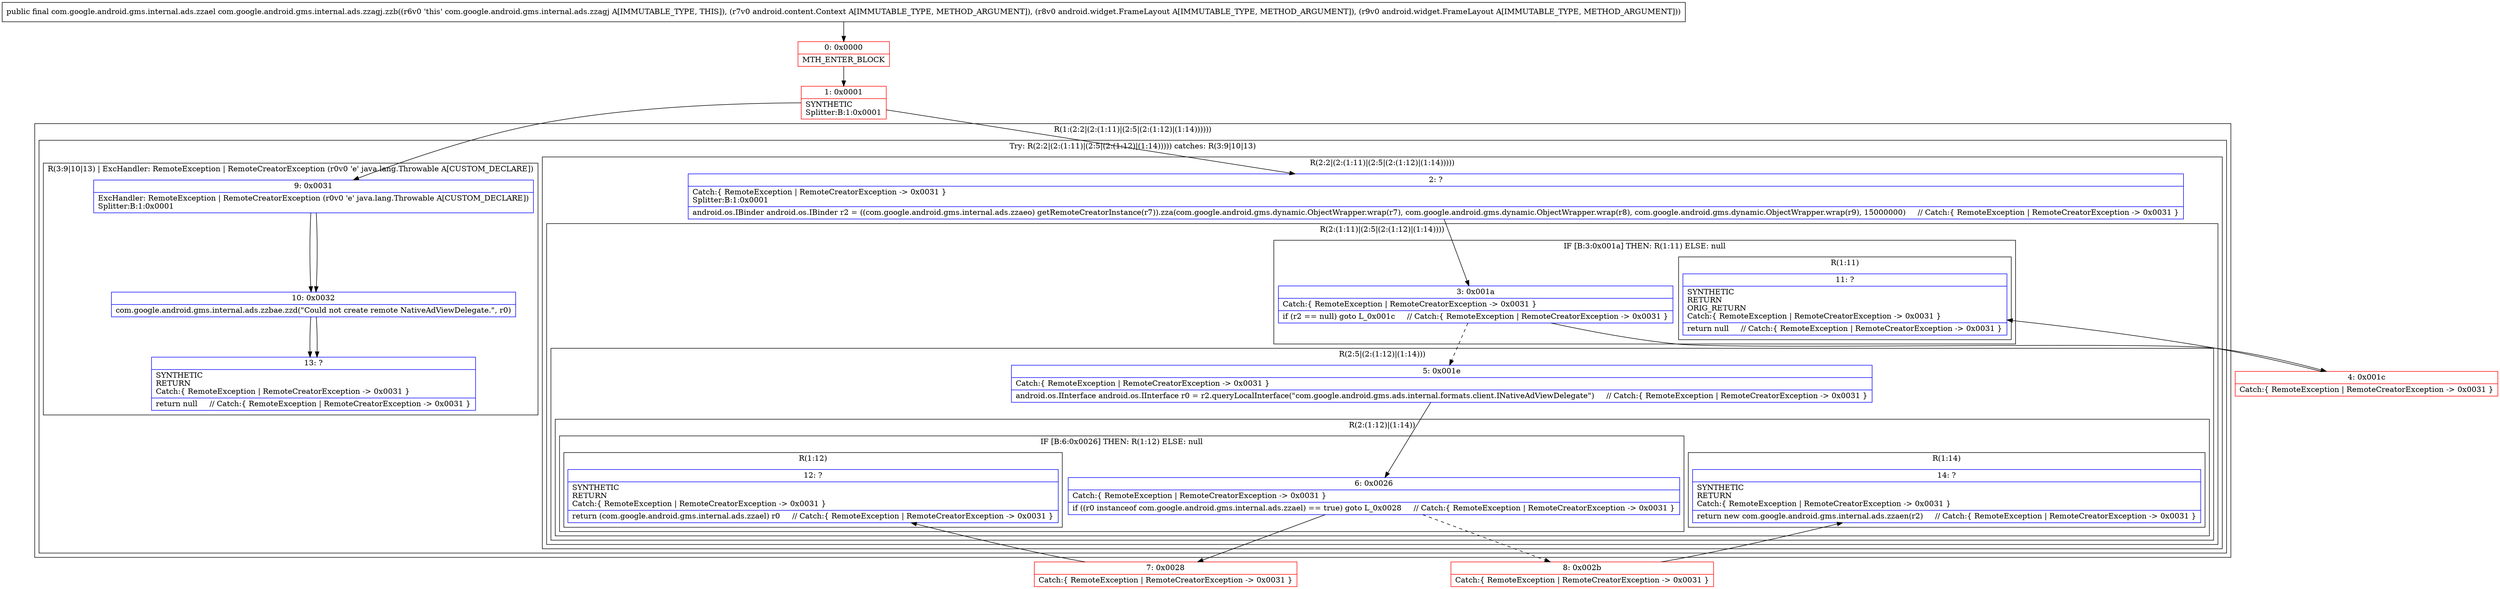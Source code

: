 digraph "CFG forcom.google.android.gms.internal.ads.zzagj.zzb(Landroid\/content\/Context;Landroid\/widget\/FrameLayout;Landroid\/widget\/FrameLayout;)Lcom\/google\/android\/gms\/internal\/ads\/zzael;" {
subgraph cluster_Region_1919611300 {
label = "R(1:(2:2|(2:(1:11)|(2:5|(2:(1:12)|(1:14))))))";
node [shape=record,color=blue];
subgraph cluster_TryCatchRegion_552144229 {
label = "Try: R(2:2|(2:(1:11)|(2:5|(2:(1:12)|(1:14))))) catches: R(3:9|10|13)";
node [shape=record,color=blue];
subgraph cluster_Region_1489460364 {
label = "R(2:2|(2:(1:11)|(2:5|(2:(1:12)|(1:14)))))";
node [shape=record,color=blue];
Node_2 [shape=record,label="{2\:\ ?|Catch:\{ RemoteException \| RemoteCreatorException \-\> 0x0031 \}\lSplitter:B:1:0x0001\l|android.os.IBinder android.os.IBinder r2 = ((com.google.android.gms.internal.ads.zzaeo) getRemoteCreatorInstance(r7)).zza(com.google.android.gms.dynamic.ObjectWrapper.wrap(r7), com.google.android.gms.dynamic.ObjectWrapper.wrap(r8), com.google.android.gms.dynamic.ObjectWrapper.wrap(r9), 15000000)     \/\/ Catch:\{ RemoteException \| RemoteCreatorException \-\> 0x0031 \}\l}"];
subgraph cluster_Region_1345070283 {
label = "R(2:(1:11)|(2:5|(2:(1:12)|(1:14))))";
node [shape=record,color=blue];
subgraph cluster_IfRegion_1959833940 {
label = "IF [B:3:0x001a] THEN: R(1:11) ELSE: null";
node [shape=record,color=blue];
Node_3 [shape=record,label="{3\:\ 0x001a|Catch:\{ RemoteException \| RemoteCreatorException \-\> 0x0031 \}\l|if (r2 == null) goto L_0x001c     \/\/ Catch:\{ RemoteException \| RemoteCreatorException \-\> 0x0031 \}\l}"];
subgraph cluster_Region_1615417791 {
label = "R(1:11)";
node [shape=record,color=blue];
Node_11 [shape=record,label="{11\:\ ?|SYNTHETIC\lRETURN\lORIG_RETURN\lCatch:\{ RemoteException \| RemoteCreatorException \-\> 0x0031 \}\l|return null     \/\/ Catch:\{ RemoteException \| RemoteCreatorException \-\> 0x0031 \}\l}"];
}
}
subgraph cluster_Region_1901066849 {
label = "R(2:5|(2:(1:12)|(1:14)))";
node [shape=record,color=blue];
Node_5 [shape=record,label="{5\:\ 0x001e|Catch:\{ RemoteException \| RemoteCreatorException \-\> 0x0031 \}\l|android.os.IInterface android.os.IInterface r0 = r2.queryLocalInterface(\"com.google.android.gms.ads.internal.formats.client.INativeAdViewDelegate\")     \/\/ Catch:\{ RemoteException \| RemoteCreatorException \-\> 0x0031 \}\l}"];
subgraph cluster_Region_1166764995 {
label = "R(2:(1:12)|(1:14))";
node [shape=record,color=blue];
subgraph cluster_IfRegion_470753852 {
label = "IF [B:6:0x0026] THEN: R(1:12) ELSE: null";
node [shape=record,color=blue];
Node_6 [shape=record,label="{6\:\ 0x0026|Catch:\{ RemoteException \| RemoteCreatorException \-\> 0x0031 \}\l|if ((r0 instanceof com.google.android.gms.internal.ads.zzael) == true) goto L_0x0028     \/\/ Catch:\{ RemoteException \| RemoteCreatorException \-\> 0x0031 \}\l}"];
subgraph cluster_Region_1839495928 {
label = "R(1:12)";
node [shape=record,color=blue];
Node_12 [shape=record,label="{12\:\ ?|SYNTHETIC\lRETURN\lCatch:\{ RemoteException \| RemoteCreatorException \-\> 0x0031 \}\l|return (com.google.android.gms.internal.ads.zzael) r0     \/\/ Catch:\{ RemoteException \| RemoteCreatorException \-\> 0x0031 \}\l}"];
}
}
subgraph cluster_Region_2119049797 {
label = "R(1:14)";
node [shape=record,color=blue];
Node_14 [shape=record,label="{14\:\ ?|SYNTHETIC\lRETURN\lCatch:\{ RemoteException \| RemoteCreatorException \-\> 0x0031 \}\l|return new com.google.android.gms.internal.ads.zzaen(r2)     \/\/ Catch:\{ RemoteException \| RemoteCreatorException \-\> 0x0031 \}\l}"];
}
}
}
}
}
subgraph cluster_Region_769770546 {
label = "R(3:9|10|13) | ExcHandler: RemoteException \| RemoteCreatorException (r0v0 'e' java.lang.Throwable A[CUSTOM_DECLARE])\l";
node [shape=record,color=blue];
Node_9 [shape=record,label="{9\:\ 0x0031|ExcHandler: RemoteException \| RemoteCreatorException (r0v0 'e' java.lang.Throwable A[CUSTOM_DECLARE])\lSplitter:B:1:0x0001\l}"];
Node_10 [shape=record,label="{10\:\ 0x0032|com.google.android.gms.internal.ads.zzbae.zzd(\"Could not create remote NativeAdViewDelegate.\", r0)\l}"];
Node_13 [shape=record,label="{13\:\ ?|SYNTHETIC\lRETURN\lCatch:\{ RemoteException \| RemoteCreatorException \-\> 0x0031 \}\l|return null     \/\/ Catch:\{ RemoteException \| RemoteCreatorException \-\> 0x0031 \}\l}"];
}
}
}
subgraph cluster_Region_769770546 {
label = "R(3:9|10|13) | ExcHandler: RemoteException \| RemoteCreatorException (r0v0 'e' java.lang.Throwable A[CUSTOM_DECLARE])\l";
node [shape=record,color=blue];
Node_9 [shape=record,label="{9\:\ 0x0031|ExcHandler: RemoteException \| RemoteCreatorException (r0v0 'e' java.lang.Throwable A[CUSTOM_DECLARE])\lSplitter:B:1:0x0001\l}"];
Node_10 [shape=record,label="{10\:\ 0x0032|com.google.android.gms.internal.ads.zzbae.zzd(\"Could not create remote NativeAdViewDelegate.\", r0)\l}"];
Node_13 [shape=record,label="{13\:\ ?|SYNTHETIC\lRETURN\lCatch:\{ RemoteException \| RemoteCreatorException \-\> 0x0031 \}\l|return null     \/\/ Catch:\{ RemoteException \| RemoteCreatorException \-\> 0x0031 \}\l}"];
}
Node_0 [shape=record,color=red,label="{0\:\ 0x0000|MTH_ENTER_BLOCK\l}"];
Node_1 [shape=record,color=red,label="{1\:\ 0x0001|SYNTHETIC\lSplitter:B:1:0x0001\l}"];
Node_4 [shape=record,color=red,label="{4\:\ 0x001c|Catch:\{ RemoteException \| RemoteCreatorException \-\> 0x0031 \}\l}"];
Node_7 [shape=record,color=red,label="{7\:\ 0x0028|Catch:\{ RemoteException \| RemoteCreatorException \-\> 0x0031 \}\l}"];
Node_8 [shape=record,color=red,label="{8\:\ 0x002b|Catch:\{ RemoteException \| RemoteCreatorException \-\> 0x0031 \}\l}"];
MethodNode[shape=record,label="{public final com.google.android.gms.internal.ads.zzael com.google.android.gms.internal.ads.zzagj.zzb((r6v0 'this' com.google.android.gms.internal.ads.zzagj A[IMMUTABLE_TYPE, THIS]), (r7v0 android.content.Context A[IMMUTABLE_TYPE, METHOD_ARGUMENT]), (r8v0 android.widget.FrameLayout A[IMMUTABLE_TYPE, METHOD_ARGUMENT]), (r9v0 android.widget.FrameLayout A[IMMUTABLE_TYPE, METHOD_ARGUMENT])) }"];
MethodNode -> Node_0;
Node_2 -> Node_3;
Node_3 -> Node_4;
Node_3 -> Node_5[style=dashed];
Node_5 -> Node_6;
Node_6 -> Node_7;
Node_6 -> Node_8[style=dashed];
Node_9 -> Node_10;
Node_10 -> Node_13;
Node_9 -> Node_10;
Node_10 -> Node_13;
Node_0 -> Node_1;
Node_1 -> Node_2;
Node_1 -> Node_9;
Node_4 -> Node_11;
Node_7 -> Node_12;
Node_8 -> Node_14;
}

